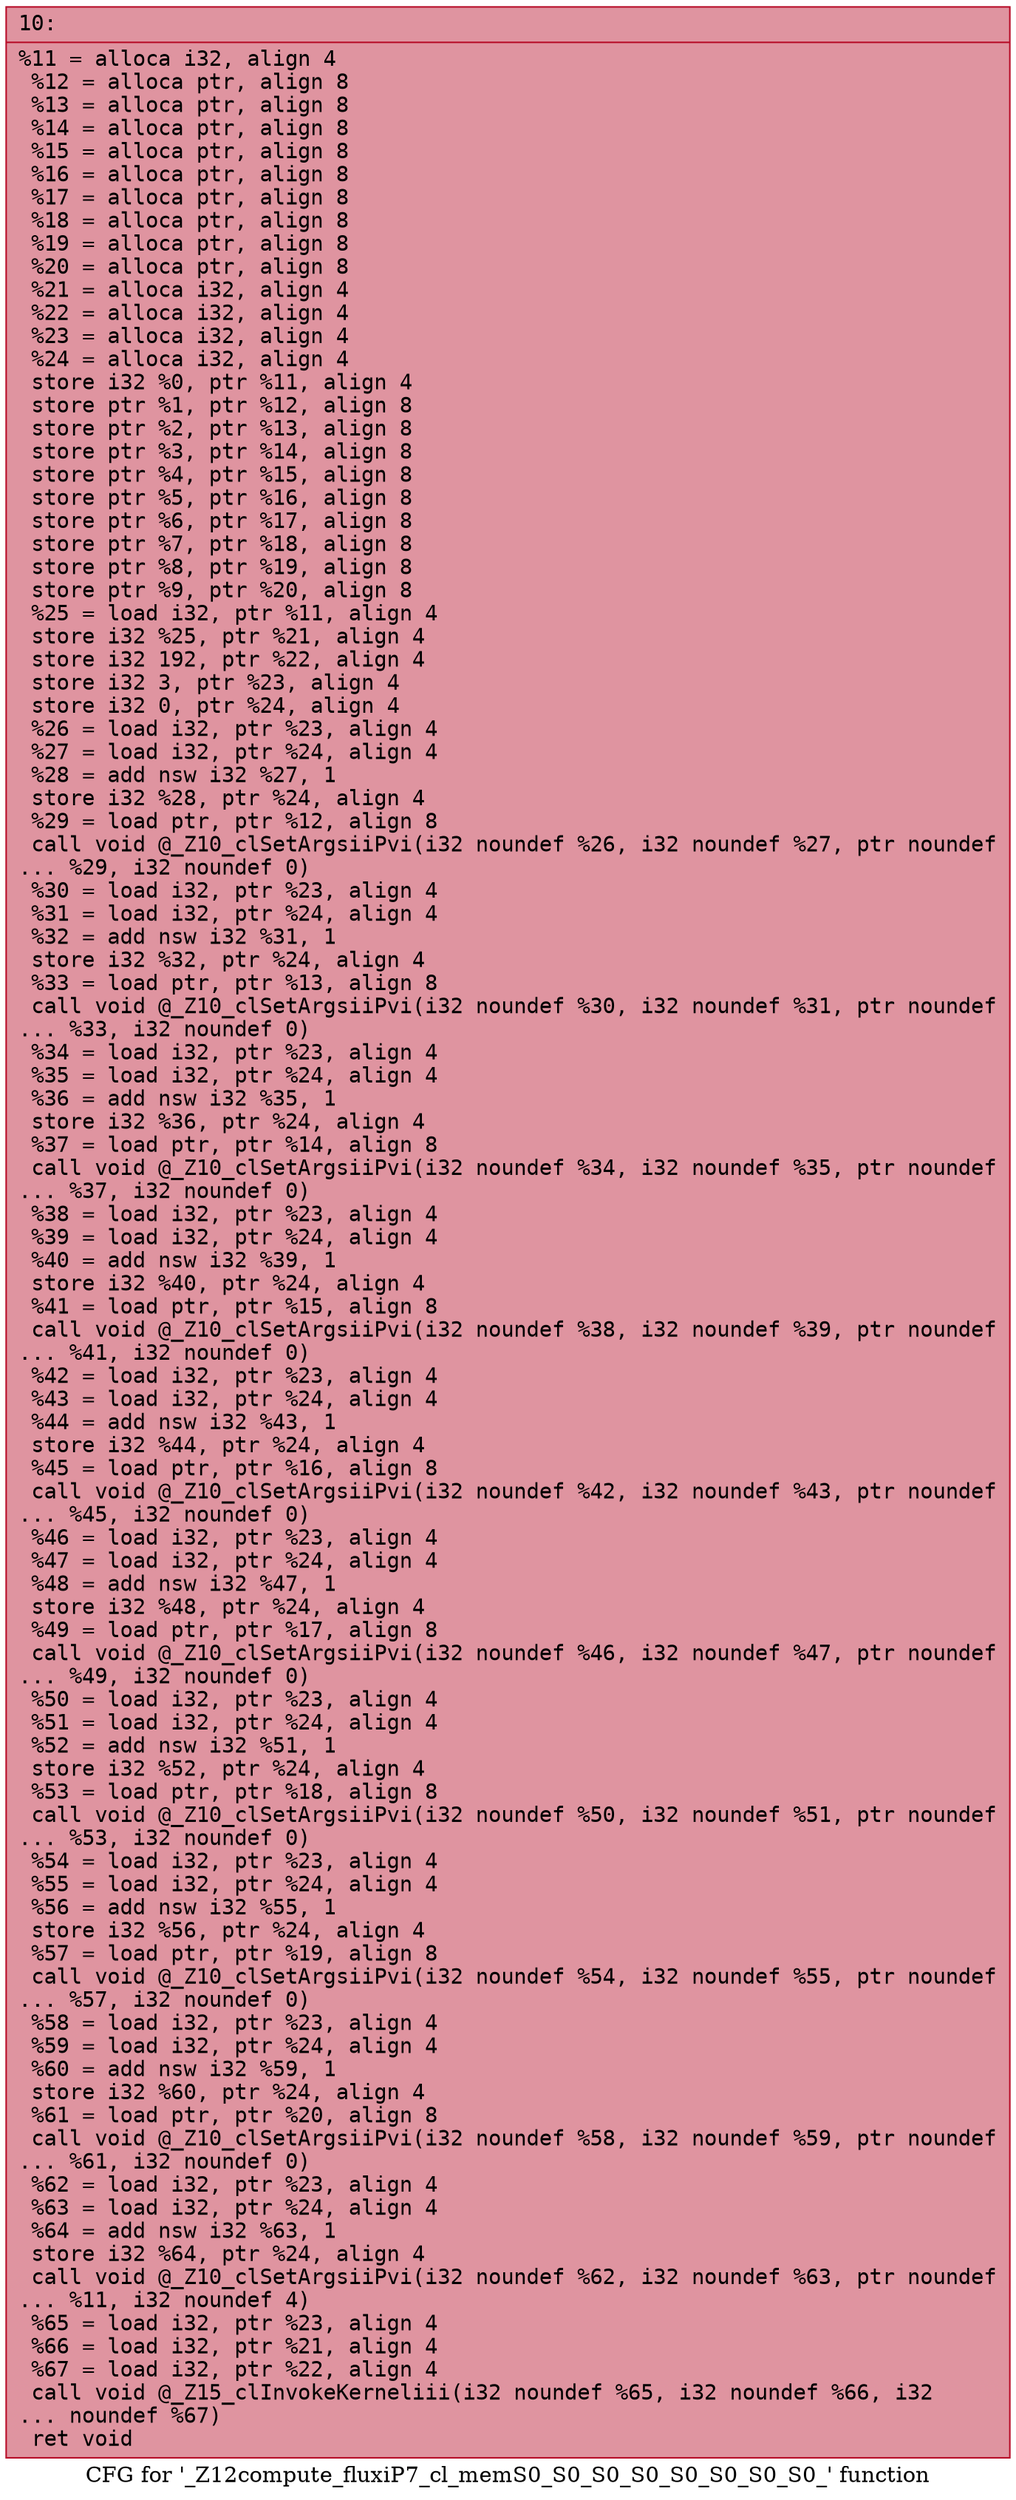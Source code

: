 digraph "CFG for '_Z12compute_fluxiP7_cl_memS0_S0_S0_S0_S0_S0_S0_S0_' function" {
	label="CFG for '_Z12compute_fluxiP7_cl_memS0_S0_S0_S0_S0_S0_S0_S0_' function";

	Node0x600000d05310 [shape=record,color="#b70d28ff", style=filled, fillcolor="#b70d2870" fontname="Courier",label="{10:\l|  %11 = alloca i32, align 4\l  %12 = alloca ptr, align 8\l  %13 = alloca ptr, align 8\l  %14 = alloca ptr, align 8\l  %15 = alloca ptr, align 8\l  %16 = alloca ptr, align 8\l  %17 = alloca ptr, align 8\l  %18 = alloca ptr, align 8\l  %19 = alloca ptr, align 8\l  %20 = alloca ptr, align 8\l  %21 = alloca i32, align 4\l  %22 = alloca i32, align 4\l  %23 = alloca i32, align 4\l  %24 = alloca i32, align 4\l  store i32 %0, ptr %11, align 4\l  store ptr %1, ptr %12, align 8\l  store ptr %2, ptr %13, align 8\l  store ptr %3, ptr %14, align 8\l  store ptr %4, ptr %15, align 8\l  store ptr %5, ptr %16, align 8\l  store ptr %6, ptr %17, align 8\l  store ptr %7, ptr %18, align 8\l  store ptr %8, ptr %19, align 8\l  store ptr %9, ptr %20, align 8\l  %25 = load i32, ptr %11, align 4\l  store i32 %25, ptr %21, align 4\l  store i32 192, ptr %22, align 4\l  store i32 3, ptr %23, align 4\l  store i32 0, ptr %24, align 4\l  %26 = load i32, ptr %23, align 4\l  %27 = load i32, ptr %24, align 4\l  %28 = add nsw i32 %27, 1\l  store i32 %28, ptr %24, align 4\l  %29 = load ptr, ptr %12, align 8\l  call void @_Z10_clSetArgsiiPvi(i32 noundef %26, i32 noundef %27, ptr noundef\l... %29, i32 noundef 0)\l  %30 = load i32, ptr %23, align 4\l  %31 = load i32, ptr %24, align 4\l  %32 = add nsw i32 %31, 1\l  store i32 %32, ptr %24, align 4\l  %33 = load ptr, ptr %13, align 8\l  call void @_Z10_clSetArgsiiPvi(i32 noundef %30, i32 noundef %31, ptr noundef\l... %33, i32 noundef 0)\l  %34 = load i32, ptr %23, align 4\l  %35 = load i32, ptr %24, align 4\l  %36 = add nsw i32 %35, 1\l  store i32 %36, ptr %24, align 4\l  %37 = load ptr, ptr %14, align 8\l  call void @_Z10_clSetArgsiiPvi(i32 noundef %34, i32 noundef %35, ptr noundef\l... %37, i32 noundef 0)\l  %38 = load i32, ptr %23, align 4\l  %39 = load i32, ptr %24, align 4\l  %40 = add nsw i32 %39, 1\l  store i32 %40, ptr %24, align 4\l  %41 = load ptr, ptr %15, align 8\l  call void @_Z10_clSetArgsiiPvi(i32 noundef %38, i32 noundef %39, ptr noundef\l... %41, i32 noundef 0)\l  %42 = load i32, ptr %23, align 4\l  %43 = load i32, ptr %24, align 4\l  %44 = add nsw i32 %43, 1\l  store i32 %44, ptr %24, align 4\l  %45 = load ptr, ptr %16, align 8\l  call void @_Z10_clSetArgsiiPvi(i32 noundef %42, i32 noundef %43, ptr noundef\l... %45, i32 noundef 0)\l  %46 = load i32, ptr %23, align 4\l  %47 = load i32, ptr %24, align 4\l  %48 = add nsw i32 %47, 1\l  store i32 %48, ptr %24, align 4\l  %49 = load ptr, ptr %17, align 8\l  call void @_Z10_clSetArgsiiPvi(i32 noundef %46, i32 noundef %47, ptr noundef\l... %49, i32 noundef 0)\l  %50 = load i32, ptr %23, align 4\l  %51 = load i32, ptr %24, align 4\l  %52 = add nsw i32 %51, 1\l  store i32 %52, ptr %24, align 4\l  %53 = load ptr, ptr %18, align 8\l  call void @_Z10_clSetArgsiiPvi(i32 noundef %50, i32 noundef %51, ptr noundef\l... %53, i32 noundef 0)\l  %54 = load i32, ptr %23, align 4\l  %55 = load i32, ptr %24, align 4\l  %56 = add nsw i32 %55, 1\l  store i32 %56, ptr %24, align 4\l  %57 = load ptr, ptr %19, align 8\l  call void @_Z10_clSetArgsiiPvi(i32 noundef %54, i32 noundef %55, ptr noundef\l... %57, i32 noundef 0)\l  %58 = load i32, ptr %23, align 4\l  %59 = load i32, ptr %24, align 4\l  %60 = add nsw i32 %59, 1\l  store i32 %60, ptr %24, align 4\l  %61 = load ptr, ptr %20, align 8\l  call void @_Z10_clSetArgsiiPvi(i32 noundef %58, i32 noundef %59, ptr noundef\l... %61, i32 noundef 0)\l  %62 = load i32, ptr %23, align 4\l  %63 = load i32, ptr %24, align 4\l  %64 = add nsw i32 %63, 1\l  store i32 %64, ptr %24, align 4\l  call void @_Z10_clSetArgsiiPvi(i32 noundef %62, i32 noundef %63, ptr noundef\l... %11, i32 noundef 4)\l  %65 = load i32, ptr %23, align 4\l  %66 = load i32, ptr %21, align 4\l  %67 = load i32, ptr %22, align 4\l  call void @_Z15_clInvokeKerneliii(i32 noundef %65, i32 noundef %66, i32\l... noundef %67)\l  ret void\l}"];
}
